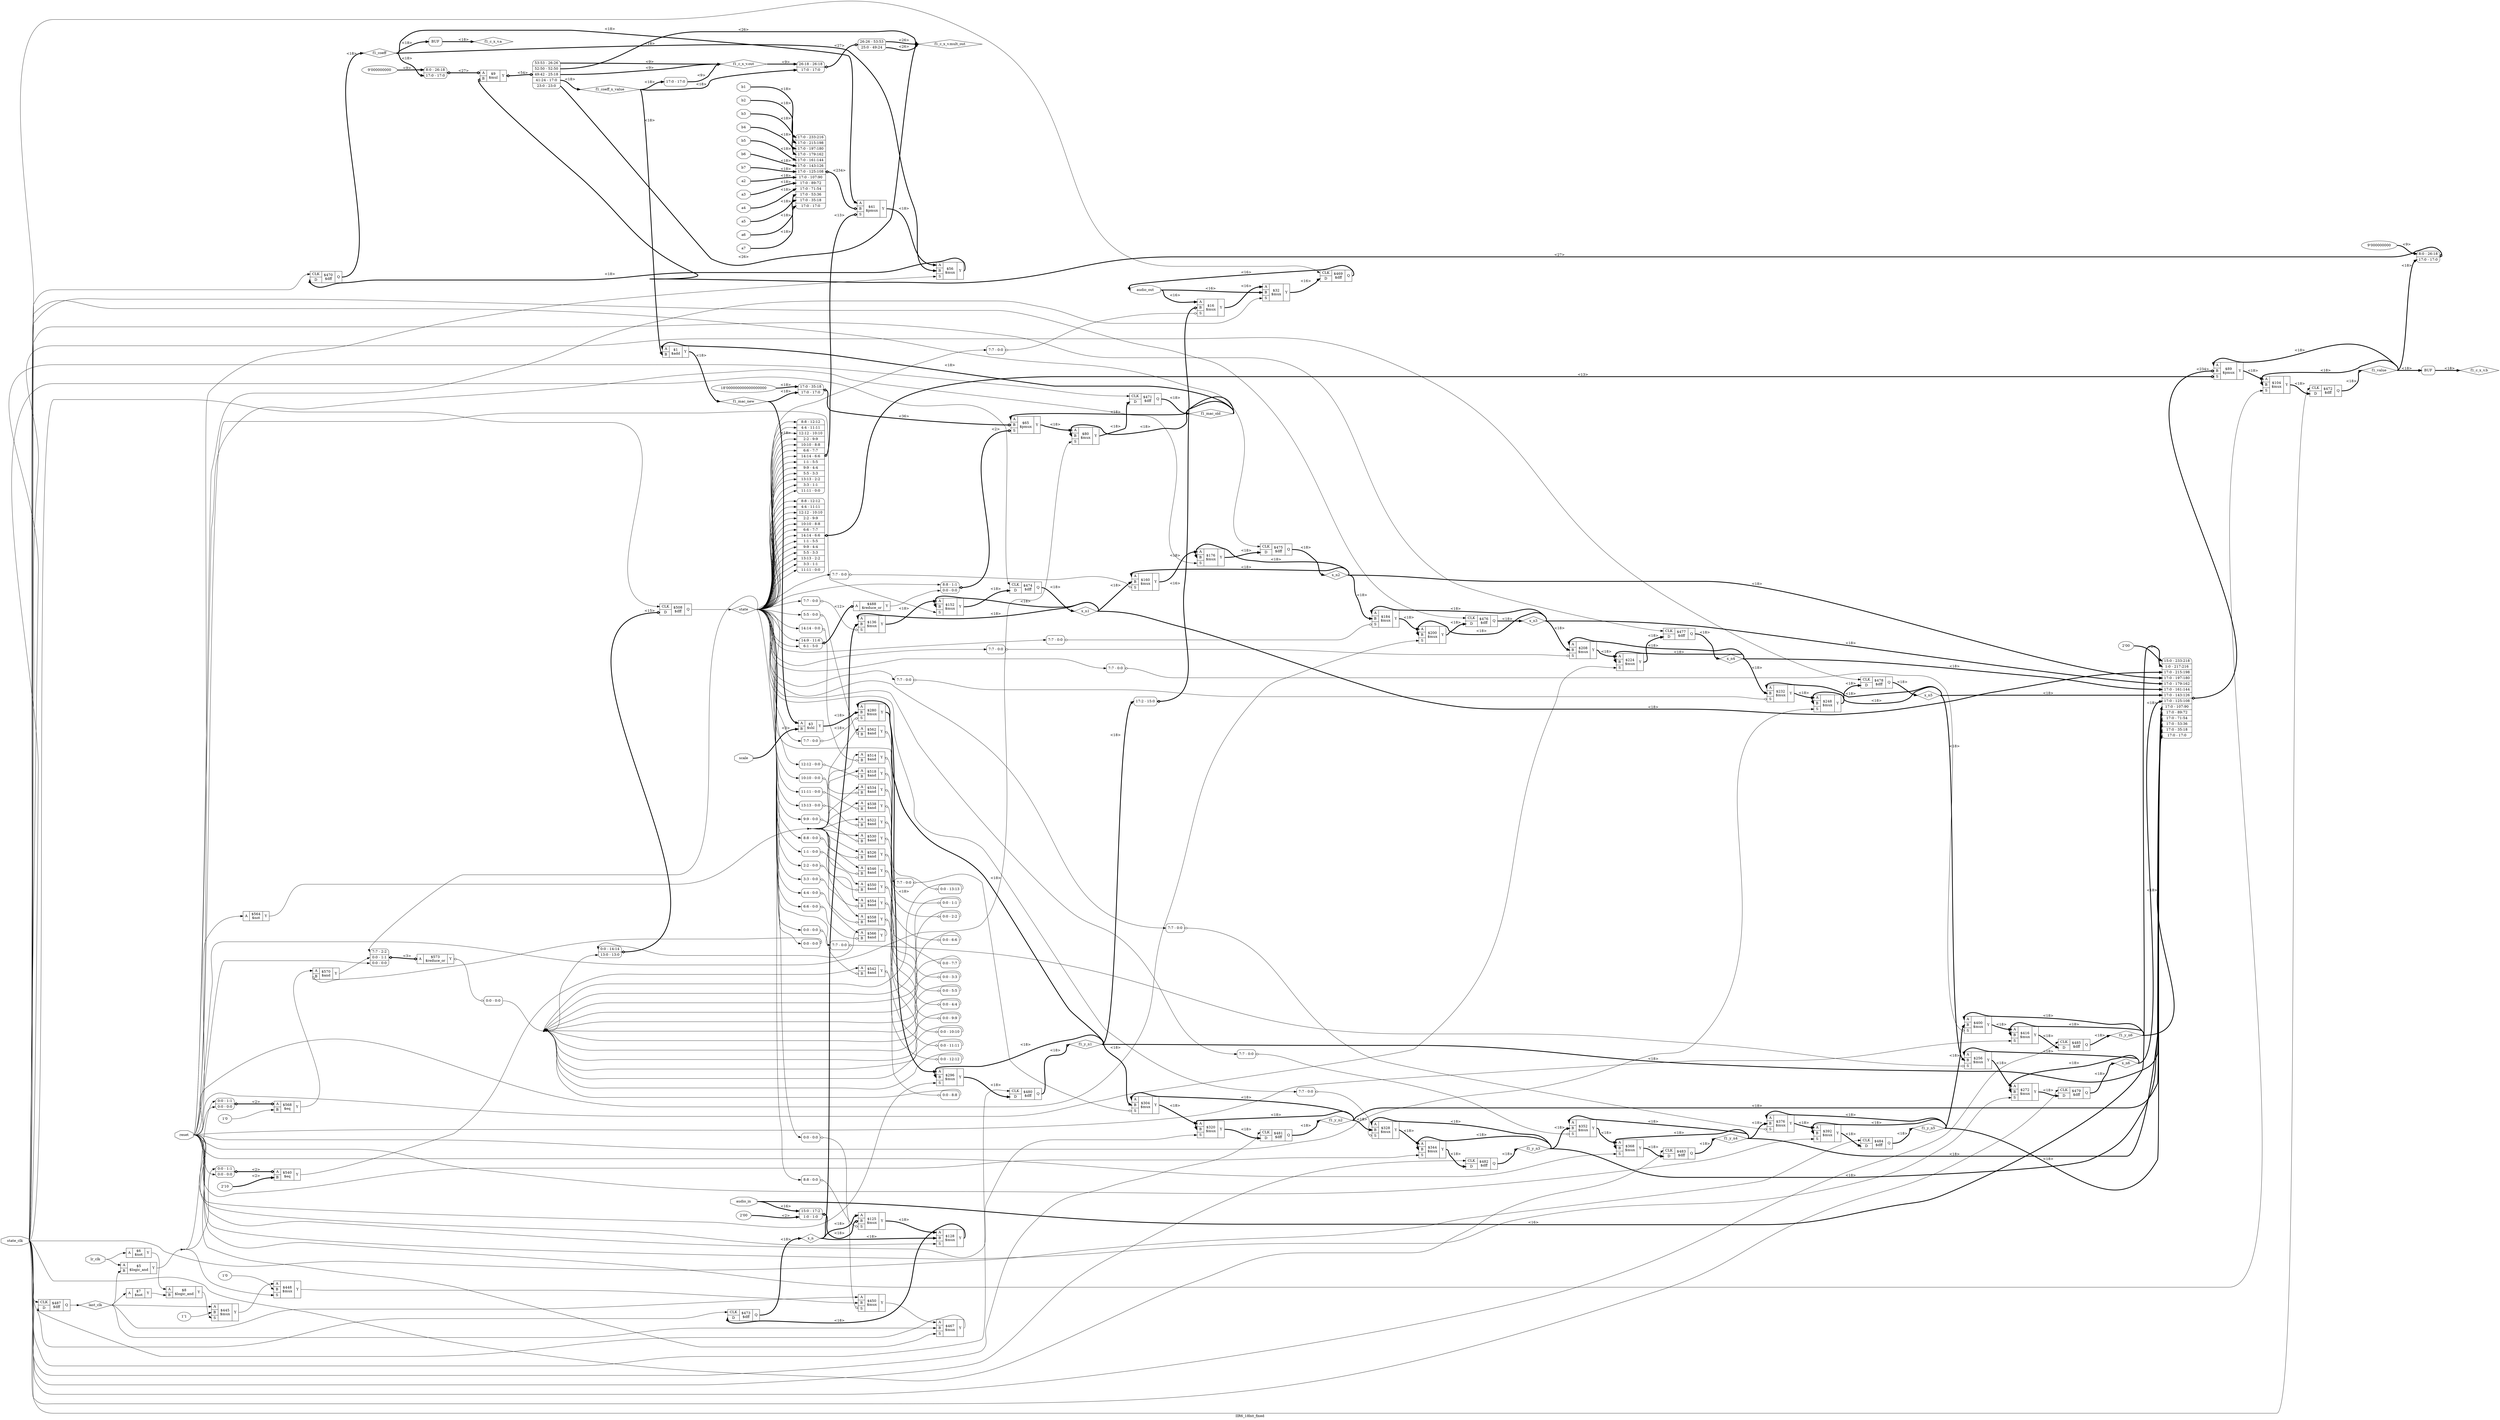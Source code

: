 digraph "IIR6_18bit_fixed" {
label="IIR6_18bit_fixed";
rankdir="LR";
remincross=true;
n2 [ shape=octagon, label="audio_out", color="black", fontcolor="black" ];
n3 [ shape=octagon, label="audio_in", color="black", fontcolor="black" ];
n4 [ shape=octagon, label="scale", color="black", fontcolor="black" ];
n5 [ shape=octagon, label="b1", color="black", fontcolor="black" ];
n6 [ shape=octagon, label="b2", color="black", fontcolor="black" ];
n7 [ shape=octagon, label="b3", color="black", fontcolor="black" ];
n8 [ shape=octagon, label="b4", color="black", fontcolor="black" ];
n9 [ shape=octagon, label="b5", color="black", fontcolor="black" ];
n10 [ shape=octagon, label="b6", color="black", fontcolor="black" ];
n11 [ shape=octagon, label="b7", color="black", fontcolor="black" ];
n12 [ shape=octagon, label="a2", color="black", fontcolor="black" ];
n13 [ shape=octagon, label="a3", color="black", fontcolor="black" ];
n14 [ shape=octagon, label="a4", color="black", fontcolor="black" ];
n15 [ shape=octagon, label="a5", color="black", fontcolor="black" ];
n16 [ shape=octagon, label="a6", color="black", fontcolor="black" ];
n17 [ shape=octagon, label="a7", color="black", fontcolor="black" ];
n18 [ shape=octagon, label="state_clk", color="black", fontcolor="black" ];
n19 [ shape=octagon, label="lr_clk", color="black", fontcolor="black" ];
n20 [ shape=octagon, label="reset", color="black", fontcolor="black" ];
n21 [ shape=diamond, label="f1_mac_new", color="black", fontcolor="black" ];
n22 [ shape=diamond, label="f1_coeff_x_value", color="black", fontcolor="black" ];
n23 [ shape=diamond, label="f1_coeff", color="black", fontcolor="black" ];
n24 [ shape=diamond, label="f1_mac_old", color="black", fontcolor="black" ];
n25 [ shape=diamond, label="f1_value", color="black", fontcolor="black" ];
n26 [ shape=diamond, label="x_n", color="black", fontcolor="black" ];
n27 [ shape=diamond, label="x_n1", color="black", fontcolor="black" ];
n28 [ shape=diamond, label="x_n2", color="black", fontcolor="black" ];
n29 [ shape=diamond, label="x_n3", color="black", fontcolor="black" ];
n30 [ shape=diamond, label="x_n4", color="black", fontcolor="black" ];
n31 [ shape=diamond, label="x_n5", color="black", fontcolor="black" ];
n32 [ shape=diamond, label="x_n6", color="black", fontcolor="black" ];
n33 [ shape=diamond, label="f1_y_n1", color="black", fontcolor="black" ];
n34 [ shape=diamond, label="f1_y_n2", color="black", fontcolor="black" ];
n35 [ shape=diamond, label="f1_y_n3", color="black", fontcolor="black" ];
n36 [ shape=diamond, label="f1_y_n4", color="black", fontcolor="black" ];
n37 [ shape=diamond, label="f1_y_n5", color="black", fontcolor="black" ];
n38 [ shape=diamond, label="f1_y_n6", color="black", fontcolor="black" ];
n39 [ shape=diamond, label="last_clk", color="black", fontcolor="black" ];
n80 [ shape=diamond, label="f1_c_x_v.out", color="black", fontcolor="black" ];
n81 [ shape=diamond, label="f1_c_x_v.a", color="black", fontcolor="black" ];
n82 [ shape=diamond, label="f1_c_x_v.b", color="black", fontcolor="black" ];
n83 [ shape=diamond, label="f1_c_x_v.mult_out", color="black", fontcolor="black" ];
n92 [ shape=diamond, label="state", color="black", fontcolor="black" ];
c98 [ shape=record, label="{{<p95> A|<p96> B}|$1\n$add|{<p97> Y}}" ];
c99 [ shape=record, label="{{<p95> A|<p96> B}|$3\n$shl|{<p97> Y}}" ];
c100 [ shape=record, label="{{<p95> A}|$564\n$not|{<p97> Y}}" ];
c101 [ shape=record, label="{{<p95> A}|$488\n$reduce_or|{<p97> Y}}" ];
x0 [ shape=record, style=rounded, label="<s1> 14:9 - 11:6 |<s0> 6:1 - 5:0 " ];
x0:e -> c101:p95:w [arrowhead=odiamond, arrowtail=odiamond, dir=both, color="black", style="setlinewidth(3)", label="<12>"];
c102 [ shape=record, label="{{<p95> A|<p96> B}|$5\n$logic_and|{<p97> Y}}" ];
c103 [ shape=record, label="{{<p95> A}|$6\n$not|{<p97> Y}}" ];
c104 [ shape=record, label="{{<p95> A}|$7\n$not|{<p97> Y}}" ];
c105 [ shape=record, label="{{<p95> A|<p96> B}|$8\n$logic_and|{<p97> Y}}" ];
c107 [ shape=record, label="{{<p95> A|<p96> B|<p106> S}|$16\n$mux|{<p97> Y}}" ];
x1 [ shape=record, style=rounded, label="<s0> 17:2 - 15:0 " ];
x1:e -> c107:p96:w [arrowhead=odiamond, arrowtail=odiamond, dir=both, color="black", style="setlinewidth(3)", label="<16>"];
x2 [ shape=record, style=rounded, label="<s0> 7:7 - 0:0 " ];
x2:e -> c107:p106:w [arrowhead=odiamond, arrowtail=odiamond, dir=both, color="black", label=""];
c108 [ shape=record, label="{{<p95> A|<p96> B|<p106> S}|$32\n$mux|{<p97> Y}}" ];
c109 [ shape=record, label="{{<p95> A|<p96> B|<p106> S}|$41\n$pmux|{<p97> Y}}" ];
x3 [ shape=record, style=rounded, label="<s12> 17:0 - 233:216 |<s11> 17:0 - 215:198 |<s10> 17:0 - 197:180 |<s9> 17:0 - 179:162 |<s8> 17:0 - 161:144 |<s7> 17:0 - 143:126 |<s6> 17:0 - 125:108 |<s5> 17:0 - 107:90 |<s4> 17:0 - 89:72 |<s3> 17:0 - 71:54 |<s2> 17:0 - 53:36 |<s1> 17:0 - 35:18 |<s0> 17:0 - 17:0 " ];
x3:e -> c109:p96:w [arrowhead=odiamond, arrowtail=odiamond, dir=both, color="black", style="setlinewidth(3)", label="<234>"];
x4 [ shape=record, style=rounded, label="<s12> 8:8 - 12:12 |<s11> 4:4 - 11:11 |<s10> 12:12 - 10:10 |<s9> 2:2 - 9:9 |<s8> 10:10 - 8:8 |<s7> 6:6 - 7:7 |<s6> 14:14 - 6:6 |<s5> 1:1 - 5:5 |<s4> 9:9 - 4:4 |<s3> 5:5 - 3:3 |<s2> 13:13 - 2:2 |<s1> 3:3 - 1:1 |<s0> 11:11 - 0:0 " ];
x4:e -> c109:p106:w [arrowhead=odiamond, arrowtail=odiamond, dir=both, color="black", style="setlinewidth(3)", label="<13>"];
c110 [ shape=record, label="{{<p95> A|<p96> B|<p106> S}|$56\n$mux|{<p97> Y}}" ];
v6 [ label="18'000000000000000000" ];
c111 [ shape=record, label="{{<p95> A|<p96> B|<p106> S}|$65\n$pmux|{<p97> Y}}" ];
x5 [ shape=record, style=rounded, label="<s1> 17:0 - 35:18 |<s0> 17:0 - 17:0 " ];
x5:e -> c111:p96:w [arrowhead=odiamond, arrowtail=odiamond, dir=both, color="black", style="setlinewidth(3)", label="<36>"];
x7 [ shape=record, style=rounded, label="<s1> 8:8 - 1:1 |<s0> 0:0 - 0:0 " ];
x7:e -> c111:p106:w [arrowhead=odiamond, arrowtail=odiamond, dir=both, color="black", style="setlinewidth(3)", label="<2>"];
c112 [ shape=record, label="{{<p95> A|<p96> B|<p106> S}|$80\n$mux|{<p97> Y}}" ];
v9 [ label="2'00" ];
c113 [ shape=record, label="{{<p95> A|<p96> B|<p106> S}|$89\n$pmux|{<p97> Y}}" ];
x8 [ shape=record, style=rounded, label="<s13> 15:0 - 233:218 |<s12> 1:0 - 217:216 |<s11> 17:0 - 215:198 |<s10> 17:0 - 197:180 |<s9> 17:0 - 179:162 |<s8> 17:0 - 161:144 |<s7> 17:0 - 143:126 |<s6> 17:0 - 125:108 |<s5> 17:0 - 107:90 |<s4> 17:0 - 89:72 |<s3> 17:0 - 71:54 |<s2> 17:0 - 53:36 |<s1> 17:0 - 35:18 |<s0> 17:0 - 17:0 " ];
x8:e -> c113:p96:w [arrowhead=odiamond, arrowtail=odiamond, dir=both, color="black", style="setlinewidth(3)", label="<234>"];
x10 [ shape=record, style=rounded, label="<s12> 8:8 - 12:12 |<s11> 4:4 - 11:11 |<s10> 12:12 - 10:10 |<s9> 2:2 - 9:9 |<s8> 10:10 - 8:8 |<s7> 6:6 - 7:7 |<s6> 14:14 - 6:6 |<s5> 1:1 - 5:5 |<s4> 9:9 - 4:4 |<s3> 5:5 - 3:3 |<s2> 13:13 - 2:2 |<s1> 3:3 - 1:1 |<s0> 11:11 - 0:0 " ];
x10:e -> c113:p106:w [arrowhead=odiamond, arrowtail=odiamond, dir=both, color="black", style="setlinewidth(3)", label="<13>"];
c114 [ shape=record, label="{{<p95> A|<p96> B|<p106> S}|$104\n$mux|{<p97> Y}}" ];
v12 [ label="2'00" ];
c115 [ shape=record, label="{{<p95> A|<p96> B|<p106> S}|$125\n$mux|{<p97> Y}}" ];
x11 [ shape=record, style=rounded, label="<s1> 15:0 - 17:2 |<s0> 1:0 - 1:0 " ];
x11:e -> c115:p96:w [arrowhead=odiamond, arrowtail=odiamond, dir=both, color="black", style="setlinewidth(3)", label="<18>"];
x13 [ shape=record, style=rounded, label="<s0> 8:8 - 0:0 " ];
x13:e -> c115:p106:w [arrowhead=odiamond, arrowtail=odiamond, dir=both, color="black", label=""];
c116 [ shape=record, label="{{<p95> A|<p96> B|<p106> S}|$128\n$mux|{<p97> Y}}" ];
c117 [ shape=record, label="{{<p95> A|<p96> B|<p106> S}|$136\n$mux|{<p97> Y}}" ];
x14 [ shape=record, style=rounded, label="<s0> 7:7 - 0:0 " ];
x14:e -> c117:p106:w [arrowhead=odiamond, arrowtail=odiamond, dir=both, color="black", label=""];
c118 [ shape=record, label="{{<p95> A|<p96> B|<p106> S}|$152\n$mux|{<p97> Y}}" ];
c119 [ shape=record, label="{{<p95> A|<p96> B|<p106> S}|$160\n$mux|{<p97> Y}}" ];
x15 [ shape=record, style=rounded, label="<s0> 7:7 - 0:0 " ];
x15:e -> c119:p106:w [arrowhead=odiamond, arrowtail=odiamond, dir=both, color="black", label=""];
c120 [ shape=record, label="{{<p95> A|<p96> B|<p106> S}|$176\n$mux|{<p97> Y}}" ];
c121 [ shape=record, label="{{<p95> A|<p96> B|<p106> S}|$184\n$mux|{<p97> Y}}" ];
x16 [ shape=record, style=rounded, label="<s0> 7:7 - 0:0 " ];
x16:e -> c121:p106:w [arrowhead=odiamond, arrowtail=odiamond, dir=both, color="black", label=""];
c122 [ shape=record, label="{{<p95> A|<p96> B|<p106> S}|$200\n$mux|{<p97> Y}}" ];
c123 [ shape=record, label="{{<p95> A|<p96> B|<p106> S}|$208\n$mux|{<p97> Y}}" ];
x17 [ shape=record, style=rounded, label="<s0> 7:7 - 0:0 " ];
x17:e -> c123:p106:w [arrowhead=odiamond, arrowtail=odiamond, dir=both, color="black", label=""];
c124 [ shape=record, label="{{<p95> A|<p96> B|<p106> S}|$224\n$mux|{<p97> Y}}" ];
c125 [ shape=record, label="{{<p95> A|<p96> B|<p106> S}|$232\n$mux|{<p97> Y}}" ];
x18 [ shape=record, style=rounded, label="<s0> 7:7 - 0:0 " ];
x18:e -> c125:p106:w [arrowhead=odiamond, arrowtail=odiamond, dir=both, color="black", label=""];
c126 [ shape=record, label="{{<p95> A|<p96> B|<p106> S}|$248\n$mux|{<p97> Y}}" ];
c127 [ shape=record, label="{{<p95> A|<p96> B|<p106> S}|$256\n$mux|{<p97> Y}}" ];
x19 [ shape=record, style=rounded, label="<s0> 7:7 - 0:0 " ];
x19:e -> c127:p106:w [arrowhead=odiamond, arrowtail=odiamond, dir=both, color="black", label=""];
c128 [ shape=record, label="{{<p95> A|<p96> B|<p106> S}|$272\n$mux|{<p97> Y}}" ];
c129 [ shape=record, label="{{<p95> A|<p96> B|<p106> S}|$280\n$mux|{<p97> Y}}" ];
x20 [ shape=record, style=rounded, label="<s0> 7:7 - 0:0 " ];
x20:e -> c129:p106:w [arrowhead=odiamond, arrowtail=odiamond, dir=both, color="black", label=""];
c130 [ shape=record, label="{{<p95> A|<p96> B|<p106> S}|$296\n$mux|{<p97> Y}}" ];
c131 [ shape=record, label="{{<p95> A|<p96> B|<p106> S}|$304\n$mux|{<p97> Y}}" ];
x21 [ shape=record, style=rounded, label="<s0> 7:7 - 0:0 " ];
x21:e -> c131:p106:w [arrowhead=odiamond, arrowtail=odiamond, dir=both, color="black", label=""];
c132 [ shape=record, label="{{<p95> A|<p96> B|<p106> S}|$320\n$mux|{<p97> Y}}" ];
c133 [ shape=record, label="{{<p95> A|<p96> B|<p106> S}|$328\n$mux|{<p97> Y}}" ];
x22 [ shape=record, style=rounded, label="<s0> 7:7 - 0:0 " ];
x22:e -> c133:p106:w [arrowhead=odiamond, arrowtail=odiamond, dir=both, color="black", label=""];
c134 [ shape=record, label="{{<p95> A|<p96> B|<p106> S}|$344\n$mux|{<p97> Y}}" ];
c135 [ shape=record, label="{{<p95> A|<p96> B|<p106> S}|$352\n$mux|{<p97> Y}}" ];
x23 [ shape=record, style=rounded, label="<s0> 7:7 - 0:0 " ];
x23:e -> c135:p106:w [arrowhead=odiamond, arrowtail=odiamond, dir=both, color="black", label=""];
c136 [ shape=record, label="{{<p95> A|<p96> B|<p106> S}|$368\n$mux|{<p97> Y}}" ];
c137 [ shape=record, label="{{<p95> A|<p96> B|<p106> S}|$376\n$mux|{<p97> Y}}" ];
x24 [ shape=record, style=rounded, label="<s0> 7:7 - 0:0 " ];
x24:e -> c137:p106:w [arrowhead=odiamond, arrowtail=odiamond, dir=both, color="black", label=""];
c138 [ shape=record, label="{{<p95> A|<p96> B|<p106> S}|$392\n$mux|{<p97> Y}}" ];
c139 [ shape=record, label="{{<p95> A|<p96> B|<p106> S}|$400\n$mux|{<p97> Y}}" ];
x25 [ shape=record, style=rounded, label="<s0> 7:7 - 0:0 " ];
x25:e -> c139:p106:w [arrowhead=odiamond, arrowtail=odiamond, dir=both, color="black", label=""];
c140 [ shape=record, label="{{<p95> A|<p96> B|<p106> S}|$416\n$mux|{<p97> Y}}" ];
v27 [ label="9'000000000" ];
v29 [ label="9'000000000" ];
c141 [ shape=record, label="{{<p95> A|<p96> B}|$9\n$mul|{<p97> Y}}" ];
x26 [ shape=record, style=rounded, label="<s1> 8:0 - 26:18 |<s0> 17:0 - 17:0 " ];
x26:e -> c141:p95:w [arrowhead=odiamond, arrowtail=odiamond, dir=both, color="black", style="setlinewidth(3)", label="<27>"];
x28 [ shape=record, style=rounded, label="<s1> 8:0 - 26:18 |<s0> 17:0 - 17:0 " ];
x28:e -> c141:p96:w [arrowhead=odiamond, arrowtail=odiamond, dir=both, color="black", style="setlinewidth(3)", label="<27>"];
x30 [ shape=record, style=rounded, label="<s4> 53:53 - 26:26 |<s3> 52:50 - 52:50 |<s2> 49:42 - 25:18 |<s1> 41:24 - 17:0 |<s0> 23:0 - 23:0 " ];
c141:p97:e -> x30:w [arrowhead=odiamond, arrowtail=odiamond, dir=both, color="black", style="setlinewidth(3)", label="<54>"];
v31 [ label="1'1" ];
c142 [ shape=record, label="{{<p95> A|<p96> B|<p106> S}|$445\n$mux|{<p97> Y}}" ];
v32 [ label="1'0" ];
c143 [ shape=record, label="{{<p95> A|<p96> B|<p106> S}|$448\n$mux|{<p97> Y}}" ];
c144 [ shape=record, label="{{<p95> A|<p96> B|<p106> S}|$450\n$mux|{<p97> Y}}" ];
x33 [ shape=record, style=rounded, label="<s0> 0:0 - 0:0 " ];
x33:e -> c144:p106:w [arrowhead=odiamond, arrowtail=odiamond, dir=both, color="black", label=""];
c145 [ shape=record, label="{{<p95> A|<p96> B}|$566\n$and|{<p97> Y}}" ];
x34 [ shape=record, style=rounded, label="<s0> 6:6 - 0:0 " ];
x34:e -> c145:p96:w [arrowhead=odiamond, arrowtail=odiamond, dir=both, color="black", label=""];
c146 [ shape=record, label="{{<p95> A|<p96> B|<p106> S}|$467\n$mux|{<p97> Y}}" ];
c150 [ shape=record, label="{{<p147> CLK|<p148> D}|$469\n$dff|{<p149> Q}}" ];
c151 [ shape=record, label="{{<p147> CLK|<p148> D}|$470\n$dff|{<p149> Q}}" ];
c152 [ shape=record, label="{{<p147> CLK|<p148> D}|$471\n$dff|{<p149> Q}}" ];
c153 [ shape=record, label="{{<p147> CLK|<p148> D}|$472\n$dff|{<p149> Q}}" ];
c154 [ shape=record, label="{{<p147> CLK|<p148> D}|$473\n$dff|{<p149> Q}}" ];
c155 [ shape=record, label="{{<p147> CLK|<p148> D}|$474\n$dff|{<p149> Q}}" ];
c156 [ shape=record, label="{{<p147> CLK|<p148> D}|$475\n$dff|{<p149> Q}}" ];
c157 [ shape=record, label="{{<p147> CLK|<p148> D}|$476\n$dff|{<p149> Q}}" ];
c158 [ shape=record, label="{{<p147> CLK|<p148> D}|$477\n$dff|{<p149> Q}}" ];
c159 [ shape=record, label="{{<p147> CLK|<p148> D}|$478\n$dff|{<p149> Q}}" ];
c160 [ shape=record, label="{{<p147> CLK|<p148> D}|$479\n$dff|{<p149> Q}}" ];
c161 [ shape=record, label="{{<p147> CLK|<p148> D}|$480\n$dff|{<p149> Q}}" ];
c162 [ shape=record, label="{{<p147> CLK|<p148> D}|$481\n$dff|{<p149> Q}}" ];
c163 [ shape=record, label="{{<p147> CLK|<p148> D}|$482\n$dff|{<p149> Q}}" ];
c164 [ shape=record, label="{{<p147> CLK|<p148> D}|$483\n$dff|{<p149> Q}}" ];
c165 [ shape=record, label="{{<p147> CLK|<p148> D}|$484\n$dff|{<p149> Q}}" ];
c166 [ shape=record, label="{{<p147> CLK|<p148> D}|$485\n$dff|{<p149> Q}}" ];
c167 [ shape=record, label="{{<p147> CLK|<p148> D}|$487\n$dff|{<p149> Q}}" ];
v36 [ label="1'0" ];
c168 [ shape=record, label="{{<p95> A|<p96> B}|$568\n$eq|{<p97> Y}}" ];
x35 [ shape=record, style=rounded, label="<s1> 0:0 - 1:1 |<s0> 0:0 - 0:0 " ];
x35:e -> c168:p95:w [arrowhead=odiamond, arrowtail=odiamond, dir=both, color="black", style="setlinewidth(3)", label="<2>"];
c169 [ shape=record, label="{{<p95> A|<p96> B}|$570\n$and|{<p97> Y}}" ];
x37 [ shape=record, style=rounded, label="<s0> 0:0 - 0:0 " ];
x37:e -> c169:p96:w [arrowhead=odiamond, arrowtail=odiamond, dir=both, color="black", label=""];
c170 [ shape=record, label="{{<p95> A}|$573\n$reduce_or|{<p97> Y}}" ];
x38 [ shape=record, style=rounded, label="<s2> 7:7 - 2:2 |<s1> 0:0 - 1:1 |<s0> 0:0 - 0:0 " ];
x38:e -> c170:p95:w [arrowhead=odiamond, arrowtail=odiamond, dir=both, color="black", style="setlinewidth(3)", label="<3>"];
x39 [ shape=record, style=rounded, label="<s0> 0:0 - 0:0 " ];
c170:p97:e -> x39:w [arrowhead=odiamond, arrowtail=odiamond, dir=both, color="black", label=""];
c171 [ shape=record, label="{{<p147> CLK|<p148> D}|$508\n$dff|{<p149> Q}}" ];
x40 [ shape=record, style=rounded, label="<s1> 0:0 - 14:14 |<s0> 13:0 - 13:0 " ];
x40:e -> c171:p148:w [arrowhead=odiamond, arrowtail=odiamond, dir=both, color="black", style="setlinewidth(3)", label="<15>"];
c172 [ shape=record, label="{{<p95> A|<p96> B}|$514\n$and|{<p97> Y}}" ];
x41 [ shape=record, style=rounded, label="<s0> 14:14 - 0:0 " ];
x41:e -> c172:p96:w [arrowhead=odiamond, arrowtail=odiamond, dir=both, color="black", label=""];
x42 [ shape=record, style=rounded, label="<s0> 0:0 - 1:1 " ];
c172:p97:e -> x42:w [arrowhead=odiamond, arrowtail=odiamond, dir=both, color="black", label=""];
c173 [ shape=record, label="{{<p95> A|<p96> B}|$518\n$and|{<p97> Y}}" ];
x43 [ shape=record, style=rounded, label="<s0> 12:12 - 0:0 " ];
x43:e -> c173:p96:w [arrowhead=odiamond, arrowtail=odiamond, dir=both, color="black", label=""];
x44 [ shape=record, style=rounded, label="<s0> 0:0 - 2:2 " ];
c173:p97:e -> x44:w [arrowhead=odiamond, arrowtail=odiamond, dir=both, color="black", label=""];
c174 [ shape=record, label="{{<p95> A|<p96> B}|$522\n$and|{<p97> Y}}" ];
x45 [ shape=record, style=rounded, label="<s0> 13:13 - 0:0 " ];
x45:e -> c174:p96:w [arrowhead=odiamond, arrowtail=odiamond, dir=both, color="black", label=""];
x46 [ shape=record, style=rounded, label="<s0> 0:0 - 3:3 " ];
c174:p97:e -> x46:w [arrowhead=odiamond, arrowtail=odiamond, dir=both, color="black", label=""];
c175 [ shape=record, label="{{<p95> A|<p96> B}|$526\n$and|{<p97> Y}}" ];
x47 [ shape=record, style=rounded, label="<s0> 8:8 - 0:0 " ];
x47:e -> c175:p96:w [arrowhead=odiamond, arrowtail=odiamond, dir=both, color="black", label=""];
x48 [ shape=record, style=rounded, label="<s0> 0:0 - 4:4 " ];
c175:p97:e -> x48:w [arrowhead=odiamond, arrowtail=odiamond, dir=both, color="black", label=""];
c176 [ shape=record, label="{{<p95> A|<p96> B}|$530\n$and|{<p97> Y}}" ];
x49 [ shape=record, style=rounded, label="<s0> 9:9 - 0:0 " ];
x49:e -> c176:p96:w [arrowhead=odiamond, arrowtail=odiamond, dir=both, color="black", label=""];
x50 [ shape=record, style=rounded, label="<s0> 0:0 - 5:5 " ];
c176:p97:e -> x50:w [arrowhead=odiamond, arrowtail=odiamond, dir=both, color="black", label=""];
c177 [ shape=record, label="{{<p95> A|<p96> B}|$534\n$and|{<p97> Y}}" ];
x51 [ shape=record, style=rounded, label="<s0> 10:10 - 0:0 " ];
x51:e -> c177:p96:w [arrowhead=odiamond, arrowtail=odiamond, dir=both, color="black", label=""];
x52 [ shape=record, style=rounded, label="<s0> 0:0 - 6:6 " ];
c177:p97:e -> x52:w [arrowhead=odiamond, arrowtail=odiamond, dir=both, color="black", label=""];
c178 [ shape=record, label="{{<p95> A|<p96> B}|$538\n$and|{<p97> Y}}" ];
x53 [ shape=record, style=rounded, label="<s0> 11:11 - 0:0 " ];
x53:e -> c178:p96:w [arrowhead=odiamond, arrowtail=odiamond, dir=both, color="black", label=""];
x54 [ shape=record, style=rounded, label="<s0> 0:0 - 7:7 " ];
c178:p97:e -> x54:w [arrowhead=odiamond, arrowtail=odiamond, dir=both, color="black", label=""];
v56 [ label="2'10" ];
c179 [ shape=record, label="{{<p95> A|<p96> B}|$540\n$eq|{<p97> Y}}" ];
x55 [ shape=record, style=rounded, label="<s1> 0:0 - 1:1 |<s0> 0:0 - 0:0 " ];
x55:e -> c179:p95:w [arrowhead=odiamond, arrowtail=odiamond, dir=both, color="black", style="setlinewidth(3)", label="<2>"];
c180 [ shape=record, label="{{<p95> A|<p96> B}|$542\n$and|{<p97> Y}}" ];
x57 [ shape=record, style=rounded, label="<s0> 0:0 - 0:0 " ];
x57:e -> c180:p96:w [arrowhead=odiamond, arrowtail=odiamond, dir=both, color="black", label=""];
x58 [ shape=record, style=rounded, label="<s0> 0:0 - 8:8 " ];
c180:p97:e -> x58:w [arrowhead=odiamond, arrowtail=odiamond, dir=both, color="black", label=""];
c181 [ shape=record, label="{{<p95> A|<p96> B}|$546\n$and|{<p97> Y}}" ];
x59 [ shape=record, style=rounded, label="<s0> 1:1 - 0:0 " ];
x59:e -> c181:p96:w [arrowhead=odiamond, arrowtail=odiamond, dir=both, color="black", label=""];
x60 [ shape=record, style=rounded, label="<s0> 0:0 - 9:9 " ];
c181:p97:e -> x60:w [arrowhead=odiamond, arrowtail=odiamond, dir=both, color="black", label=""];
c182 [ shape=record, label="{{<p95> A|<p96> B}|$550\n$and|{<p97> Y}}" ];
x61 [ shape=record, style=rounded, label="<s0> 2:2 - 0:0 " ];
x61:e -> c182:p96:w [arrowhead=odiamond, arrowtail=odiamond, dir=both, color="black", label=""];
x62 [ shape=record, style=rounded, label="<s0> 0:0 - 10:10 " ];
c182:p97:e -> x62:w [arrowhead=odiamond, arrowtail=odiamond, dir=both, color="black", label=""];
c183 [ shape=record, label="{{<p95> A|<p96> B}|$554\n$and|{<p97> Y}}" ];
x63 [ shape=record, style=rounded, label="<s0> 3:3 - 0:0 " ];
x63:e -> c183:p96:w [arrowhead=odiamond, arrowtail=odiamond, dir=both, color="black", label=""];
x64 [ shape=record, style=rounded, label="<s0> 0:0 - 11:11 " ];
c183:p97:e -> x64:w [arrowhead=odiamond, arrowtail=odiamond, dir=both, color="black", label=""];
c184 [ shape=record, label="{{<p95> A|<p96> B}|$558\n$and|{<p97> Y}}" ];
x65 [ shape=record, style=rounded, label="<s0> 4:4 - 0:0 " ];
x65:e -> c184:p96:w [arrowhead=odiamond, arrowtail=odiamond, dir=both, color="black", label=""];
x66 [ shape=record, style=rounded, label="<s0> 0:0 - 12:12 " ];
c184:p97:e -> x66:w [arrowhead=odiamond, arrowtail=odiamond, dir=both, color="black", label=""];
c185 [ shape=record, label="{{<p95> A|<p96> B}|$562\n$and|{<p97> Y}}" ];
x67 [ shape=record, style=rounded, label="<s0> 5:5 - 0:0 " ];
x67:e -> c185:p96:w [arrowhead=odiamond, arrowtail=odiamond, dir=both, color="black", label=""];
x68 [ shape=record, style=rounded, label="<s0> 0:0 - 13:13 " ];
c185:p97:e -> x68:w [arrowhead=odiamond, arrowtail=odiamond, dir=both, color="black", label=""];
x69 [ shape=record, style=rounded, label="<s0> 17:0 - 17:0 " ];
x70 [shape=box, style=rounded, label="BUF"];
x71 [shape=box, style=rounded, label="BUF"];
x72 [ shape=record, style=rounded, label="<s1> 26:18 - 26:18 |<s0> 17:0 - 17:0 " ];
x73 [ shape=record, style=rounded, label="<s1> 26:26 - 53:53 |<s0> 25:0 - 49:24 " ];
x72:e -> x73:w [arrowhead=odiamond, arrowtail=odiamond, dir=both, color="black", style="setlinewidth(3)", label="<27>"];
n10:e -> x3:s7:w [color="black", style="setlinewidth(3)", label="<18>"];
n11:e -> x3:s6:w [color="black", style="setlinewidth(3)", label="<18>"];
n12:e -> x3:s5:w [color="black", style="setlinewidth(3)", label="<18>"];
n13:e -> x3:s4:w [color="black", style="setlinewidth(3)", label="<18>"];
n14:e -> x3:s3:w [color="black", style="setlinewidth(3)", label="<18>"];
n15:e -> x3:s2:w [color="black", style="setlinewidth(3)", label="<18>"];
n16:e -> x3:s1:w [color="black", style="setlinewidth(3)", label="<18>"];
n17:e -> x3:s0:w [color="black", style="setlinewidth(3)", label="<18>"];
n18:e -> c150:p147:w [color="black", label=""];
n18:e -> c151:p147:w [color="black", label=""];
n18:e -> c152:p147:w [color="black", label=""];
n18:e -> c153:p147:w [color="black", label=""];
n18:e -> c154:p147:w [color="black", label=""];
n18:e -> c155:p147:w [color="black", label=""];
n18:e -> c156:p147:w [color="black", label=""];
n18:e -> c157:p147:w [color="black", label=""];
n18:e -> c158:p147:w [color="black", label=""];
n18:e -> c159:p147:w [color="black", label=""];
n18:e -> c160:p147:w [color="black", label=""];
n18:e -> c161:p147:w [color="black", label=""];
n18:e -> c162:p147:w [color="black", label=""];
n18:e -> c163:p147:w [color="black", label=""];
n18:e -> c164:p147:w [color="black", label=""];
n18:e -> c165:p147:w [color="black", label=""];
n18:e -> c166:p147:w [color="black", label=""];
n18:e -> c167:p147:w [color="black", label=""];
n18:e -> c171:p147:w [color="black", label=""];
n19:e -> c102:p95:w [color="black", label=""];
n19:e -> c103:p95:w [color="black", label=""];
c150:p149:e -> n2:w [color="black", style="setlinewidth(3)", label="<16>"];
n2:e -> c107:p95:w [color="black", style="setlinewidth(3)", label="<16>"];
n2:e -> c108:p96:w [color="black", style="setlinewidth(3)", label="<16>"];
n20:e -> c100:p95:w [color="black", label=""];
n20:e -> c108:p106:w [color="black", label=""];
n20:e -> c110:p106:w [color="black", label=""];
n20:e -> c112:p106:w [color="black", label=""];
n20:e -> c114:p106:w [color="black", label=""];
n20:e -> c116:p106:w [color="black", label=""];
n20:e -> c118:p106:w [color="black", label=""];
n20:e -> c120:p106:w [color="black", label=""];
n20:e -> c122:p106:w [color="black", label=""];
n20:e -> c124:p106:w [color="black", label=""];
n20:e -> c126:p106:w [color="black", label=""];
n20:e -> c128:p106:w [color="black", label=""];
n20:e -> c130:p106:w [color="black", label=""];
n20:e -> c132:p106:w [color="black", label=""];
n20:e -> c134:p106:w [color="black", label=""];
n20:e -> c136:p106:w [color="black", label=""];
n20:e -> c138:p106:w [color="black", label=""];
n20:e -> c140:p106:w [color="black", label=""];
n20:e -> c146:p106:w [color="black", label=""];
n20:e -> x35:s0:w [color="black", label=""];
n20:e -> x38:s0:w [color="black", label=""];
n20:e -> x55:s0:w [color="black", label=""];
c98:p97:e -> n21:w [color="black", style="setlinewidth(3)", label="<18>"];
n21:e -> c99:p95:w [color="black", style="setlinewidth(3)", label="<18>"];
n21:e -> x5:s0:w [color="black", style="setlinewidth(3)", label="<18>"];
x30:s1:e -> n22:w [color="black", style="setlinewidth(3)", label="<18>"];
n22:e -> c98:p96:w [color="black", style="setlinewidth(3)", label="<18>"];
n22:e -> x69:w [color="black", style="setlinewidth(3)", label="<18>"];
n22:e -> x72:s0:w [color="black", style="setlinewidth(3)", label="<18>"];
c151:p149:e -> n23:w [color="black", style="setlinewidth(3)", label="<18>"];
n23:e -> c109:p95:w [color="black", style="setlinewidth(3)", label="<18>"];
n23:e -> c110:p96:w [color="black", style="setlinewidth(3)", label="<18>"];
n23:e -> x26:s0:w [color="black", style="setlinewidth(3)", label="<18>"];
n23:e -> x70:w:w [color="black", style="setlinewidth(3)", label="<18>"];
c152:p149:e -> n24:w [color="black", style="setlinewidth(3)", label="<18>"];
n24:e -> c111:p95:w [color="black", style="setlinewidth(3)", label="<18>"];
n24:e -> c112:p96:w [color="black", style="setlinewidth(3)", label="<18>"];
n24:e -> c98:p95:w [color="black", style="setlinewidth(3)", label="<18>"];
c153:p149:e -> n25:w [color="black", style="setlinewidth(3)", label="<18>"];
n25:e -> c113:p95:w [color="black", style="setlinewidth(3)", label="<18>"];
n25:e -> c114:p96:w [color="black", style="setlinewidth(3)", label="<18>"];
n25:e -> x28:s0:w [color="black", style="setlinewidth(3)", label="<18>"];
n25:e -> x71:w:w [color="black", style="setlinewidth(3)", label="<18>"];
c154:p149:e -> n26:w [color="black", style="setlinewidth(3)", label="<18>"];
n26:e -> c115:p95:w [color="black", style="setlinewidth(3)", label="<18>"];
n26:e -> c116:p96:w [color="black", style="setlinewidth(3)", label="<18>"];
n26:e -> c117:p96:w [color="black", style="setlinewidth(3)", label="<18>"];
c155:p149:e -> n27:w [color="black", style="setlinewidth(3)", label="<18>"];
n27:e -> c117:p95:w [color="black", style="setlinewidth(3)", label="<18>"];
n27:e -> c118:p96:w [color="black", style="setlinewidth(3)", label="<18>"];
n27:e -> c119:p96:w [color="black", style="setlinewidth(3)", label="<18>"];
n27:e -> x8:s11:w [color="black", style="setlinewidth(3)", label="<18>"];
c156:p149:e -> n28:w [color="black", style="setlinewidth(3)", label="<18>"];
n28:e -> c119:p95:w [color="black", style="setlinewidth(3)", label="<18>"];
n28:e -> c120:p96:w [color="black", style="setlinewidth(3)", label="<18>"];
n28:e -> c121:p96:w [color="black", style="setlinewidth(3)", label="<18>"];
n28:e -> x8:s10:w [color="black", style="setlinewidth(3)", label="<18>"];
c157:p149:e -> n29:w [color="black", style="setlinewidth(3)", label="<18>"];
n29:e -> c121:p95:w [color="black", style="setlinewidth(3)", label="<18>"];
n29:e -> c122:p96:w [color="black", style="setlinewidth(3)", label="<18>"];
n29:e -> c123:p96:w [color="black", style="setlinewidth(3)", label="<18>"];
n29:e -> x8:s9:w [color="black", style="setlinewidth(3)", label="<18>"];
n3:e -> x11:s1:w [color="black", style="setlinewidth(3)", label="<16>"];
n3:e -> x8:s13:w [color="black", style="setlinewidth(3)", label="<16>"];
c158:p149:e -> n30:w [color="black", style="setlinewidth(3)", label="<18>"];
n30:e -> c123:p95:w [color="black", style="setlinewidth(3)", label="<18>"];
n30:e -> c124:p96:w [color="black", style="setlinewidth(3)", label="<18>"];
n30:e -> c125:p96:w [color="black", style="setlinewidth(3)", label="<18>"];
n30:e -> x8:s8:w [color="black", style="setlinewidth(3)", label="<18>"];
c159:p149:e -> n31:w [color="black", style="setlinewidth(3)", label="<18>"];
n31:e -> c125:p95:w [color="black", style="setlinewidth(3)", label="<18>"];
n31:e -> c126:p96:w [color="black", style="setlinewidth(3)", label="<18>"];
n31:e -> c127:p96:w [color="black", style="setlinewidth(3)", label="<18>"];
n31:e -> x8:s7:w [color="black", style="setlinewidth(3)", label="<18>"];
c160:p149:e -> n32:w [color="black", style="setlinewidth(3)", label="<18>"];
n32:e -> c127:p95:w [color="black", style="setlinewidth(3)", label="<18>"];
n32:e -> c128:p96:w [color="black", style="setlinewidth(3)", label="<18>"];
n32:e -> x8:s6:w [color="black", style="setlinewidth(3)", label="<18>"];
c161:p149:e -> n33:w [color="black", style="setlinewidth(3)", label="<18>"];
n33:e -> c129:p95:w [color="black", style="setlinewidth(3)", label="<18>"];
n33:e -> c130:p96:w [color="black", style="setlinewidth(3)", label="<18>"];
n33:e -> c131:p96:w [color="black", style="setlinewidth(3)", label="<18>"];
n33:e -> x1:s0:w [color="black", style="setlinewidth(3)", label="<18>"];
n33:e -> x8:s5:w [color="black", style="setlinewidth(3)", label="<18>"];
c162:p149:e -> n34:w [color="black", style="setlinewidth(3)", label="<18>"];
n34:e -> c131:p95:w [color="black", style="setlinewidth(3)", label="<18>"];
n34:e -> c132:p96:w [color="black", style="setlinewidth(3)", label="<18>"];
n34:e -> c133:p96:w [color="black", style="setlinewidth(3)", label="<18>"];
n34:e -> x8:s4:w [color="black", style="setlinewidth(3)", label="<18>"];
c163:p149:e -> n35:w [color="black", style="setlinewidth(3)", label="<18>"];
n35:e -> c133:p95:w [color="black", style="setlinewidth(3)", label="<18>"];
n35:e -> c134:p96:w [color="black", style="setlinewidth(3)", label="<18>"];
n35:e -> c135:p96:w [color="black", style="setlinewidth(3)", label="<18>"];
n35:e -> x8:s3:w [color="black", style="setlinewidth(3)", label="<18>"];
c164:p149:e -> n36:w [color="black", style="setlinewidth(3)", label="<18>"];
n36:e -> c135:p95:w [color="black", style="setlinewidth(3)", label="<18>"];
n36:e -> c136:p96:w [color="black", style="setlinewidth(3)", label="<18>"];
n36:e -> c137:p96:w [color="black", style="setlinewidth(3)", label="<18>"];
n36:e -> x8:s2:w [color="black", style="setlinewidth(3)", label="<18>"];
c165:p149:e -> n37:w [color="black", style="setlinewidth(3)", label="<18>"];
n37:e -> c137:p95:w [color="black", style="setlinewidth(3)", label="<18>"];
n37:e -> c138:p96:w [color="black", style="setlinewidth(3)", label="<18>"];
n37:e -> c139:p96:w [color="black", style="setlinewidth(3)", label="<18>"];
n37:e -> x8:s1:w [color="black", style="setlinewidth(3)", label="<18>"];
c166:p149:e -> n38:w [color="black", style="setlinewidth(3)", label="<18>"];
n38:e -> c139:p95:w [color="black", style="setlinewidth(3)", label="<18>"];
n38:e -> c140:p96:w [color="black", style="setlinewidth(3)", label="<18>"];
n38:e -> x8:s0:w [color="black", style="setlinewidth(3)", label="<18>"];
c167:p149:e -> n39:w [color="black", label=""];
n39:e -> c102:p96:w [color="black", label=""];
n39:e -> c104:p95:w [color="black", label=""];
n39:e -> c142:p95:w [color="black", label=""];
n39:e -> c144:p95:w [color="black", label=""];
n39:e -> c146:p96:w [color="black", label=""];
n4:e -> c99:p96:w [color="black", style="setlinewidth(3)", label="<3>"];
c107:p97:e -> c108:p95:w [color="black", style="setlinewidth(3)", label="<16>"];
c108:p97:e -> c150:p148:w [color="black", style="setlinewidth(3)", label="<16>"];
c110:p97:e -> c151:p148:w [color="black", style="setlinewidth(3)", label="<18>"];
c112:p97:e -> c152:p148:w [color="black", style="setlinewidth(3)", label="<18>"];
c114:p97:e -> c153:p148:w [color="black", style="setlinewidth(3)", label="<18>"];
c116:p97:e -> c154:p148:w [color="black", style="setlinewidth(3)", label="<18>"];
c118:p97:e -> c155:p148:w [color="black", style="setlinewidth(3)", label="<18>"];
c120:p97:e -> c156:p148:w [color="black", style="setlinewidth(3)", label="<18>"];
c122:p97:e -> c157:p148:w [color="black", style="setlinewidth(3)", label="<18>"];
c124:p97:e -> c158:p148:w [color="black", style="setlinewidth(3)", label="<18>"];
n5:e -> x3:s12:w [color="black", style="setlinewidth(3)", label="<18>"];
c126:p97:e -> c159:p148:w [color="black", style="setlinewidth(3)", label="<18>"];
c128:p97:e -> c160:p148:w [color="black", style="setlinewidth(3)", label="<18>"];
c130:p97:e -> c161:p148:w [color="black", style="setlinewidth(3)", label="<18>"];
c132:p97:e -> c162:p148:w [color="black", style="setlinewidth(3)", label="<18>"];
c134:p97:e -> c163:p148:w [color="black", style="setlinewidth(3)", label="<18>"];
c136:p97:e -> c164:p148:w [color="black", style="setlinewidth(3)", label="<18>"];
c138:p97:e -> c165:p148:w [color="black", style="setlinewidth(3)", label="<18>"];
c140:p97:e -> c166:p148:w [color="black", style="setlinewidth(3)", label="<18>"];
c146:p97:e -> c167:p148:w [color="black", label=""];
c99:p97:e -> c129:p96:w [color="black", style="setlinewidth(3)", label="<18>"];
n6:e -> x3:s11:w [color="black", style="setlinewidth(3)", label="<18>"];
n60 [ shape=point ];
c102:p97:e -> n60:w [color="black", label=""];
n60:e -> c143:p106:w [color="black", label=""];
n60:e -> x35:s1:w [color="black", label=""];
n60:e -> x55:s1:w [color="black", label=""];
c103:p97:e -> c105:p95:w [color="black", label=""];
c104:p97:e -> c105:p96:w [color="black", label=""];
c105:p97:e -> c142:p106:w [color="black", label=""];
c109:p97:e -> c110:p95:w [color="black", style="setlinewidth(3)", label="<18>"];
c111:p97:e -> c112:p95:w [color="black", style="setlinewidth(3)", label="<18>"];
c113:p97:e -> c114:p95:w [color="black", style="setlinewidth(3)", label="<18>"];
c115:p97:e -> c116:p95:w [color="black", style="setlinewidth(3)", label="<18>"];
c117:p97:e -> c118:p95:w [color="black", style="setlinewidth(3)", label="<18>"];
c119:p97:e -> c120:p95:w [color="black", style="setlinewidth(3)", label="<18>"];
n7:e -> x3:s10:w [color="black", style="setlinewidth(3)", label="<18>"];
c121:p97:e -> c122:p95:w [color="black", style="setlinewidth(3)", label="<18>"];
c123:p97:e -> c124:p95:w [color="black", style="setlinewidth(3)", label="<18>"];
c125:p97:e -> c126:p95:w [color="black", style="setlinewidth(3)", label="<18>"];
c127:p97:e -> c128:p95:w [color="black", style="setlinewidth(3)", label="<18>"];
c129:p97:e -> c130:p95:w [color="black", style="setlinewidth(3)", label="<18>"];
c131:p97:e -> c132:p95:w [color="black", style="setlinewidth(3)", label="<18>"];
c133:p97:e -> c134:p95:w [color="black", style="setlinewidth(3)", label="<18>"];
c135:p97:e -> c136:p95:w [color="black", style="setlinewidth(3)", label="<18>"];
c137:p97:e -> c138:p95:w [color="black", style="setlinewidth(3)", label="<18>"];
c139:p97:e -> c140:p95:w [color="black", style="setlinewidth(3)", label="<18>"];
n8:e -> x3:s9:w [color="black", style="setlinewidth(3)", label="<18>"];
x30:s2:e -> n80:w [color="black", style="setlinewidth(3)", label="<9>"];
x30:s4:e -> n80:w [color="black", style="setlinewidth(3)", label="<9>"];
x69:s0:e -> n80:w [color="black", style="setlinewidth(3)", label="<9>"];
n80:e -> x72:s1:w [color="black", style="setlinewidth(3)", label="<9>"];
x70:e:e -> n81:w [color="black", style="setlinewidth(3)", label="<18>"];
x71:e:e -> n82:w [color="black", style="setlinewidth(3)", label="<18>"];
x30:s0:e -> n83:w [color="black", style="setlinewidth(3)", label="<26>"];
x30:s3:e -> n83:w [color="black", style="setlinewidth(3)", label="<26>"];
x73:s0:e -> n83:w [color="black", style="setlinewidth(3)", label="<26>"];
x73:s1:e -> n83:w [color="black", style="setlinewidth(3)", label="<26>"];
c142:p97:e -> c143:p95:w [color="black", label=""];
c143:p97:e -> c144:p96:w [color="black", label=""];
c144:p97:e -> c146:p95:w [color="black", label=""];
n87 [ shape=point ];
x39:s0:e -> n87:w [color="black", label=""];
x42:s0:e -> n87:w [color="black", label=""];
x44:s0:e -> n87:w [color="black", label=""];
x46:s0:e -> n87:w [color="black", label=""];
x48:s0:e -> n87:w [color="black", label=""];
x50:s0:e -> n87:w [color="black", label=""];
x52:s0:e -> n87:w [color="black", label=""];
x54:s0:e -> n87:w [color="black", label=""];
x58:s0:e -> n87:w [color="black", label=""];
x60:s0:e -> n87:w [color="black", label=""];
x62:s0:e -> n87:w [color="black", label=""];
x64:s0:e -> n87:w [color="black", label=""];
x66:s0:e -> n87:w [color="black", label=""];
x68:s0:e -> n87:w [color="black", label=""];
n87:e -> x40:s0:w [color="black", label=""];
c145:p97:e -> x40:s1:w [color="black", label=""];
c168:p97:e -> c169:p95:w [color="black", label=""];
n9:e -> x3:s8:w [color="black", style="setlinewidth(3)", label="<18>"];
c169:p97:e -> x38:s1:w [color="black", label=""];
n91 [ shape=point ];
c100:p97:e -> n91:w [color="black", label=""];
n91:e -> c145:p95:w [color="black", label=""];
n91:e -> c172:p95:w [color="black", label=""];
n91:e -> c173:p95:w [color="black", label=""];
n91:e -> c174:p95:w [color="black", label=""];
n91:e -> c175:p95:w [color="black", label=""];
n91:e -> c176:p95:w [color="black", label=""];
n91:e -> c177:p95:w [color="black", label=""];
n91:e -> c178:p95:w [color="black", label=""];
n91:e -> c181:p95:w [color="black", label=""];
n91:e -> c182:p95:w [color="black", label=""];
n91:e -> c183:p95:w [color="black", label=""];
n91:e -> c184:p95:w [color="black", label=""];
n91:e -> c185:p95:w [color="black", label=""];
c171:p149:e -> n92:w [color="black", label=""];
n92:e -> x0:s0:w [color="black", label=""];
n92:e -> x0:s1:w [color="black", label=""];
n92:e -> x10:s0:w [color="black", label=""];
n92:e -> x10:s1:w [color="black", label=""];
n92:e -> x10:s10:w [color="black", label=""];
n92:e -> x10:s11:w [color="black", label=""];
n92:e -> x10:s12:w [color="black", label=""];
n92:e -> x10:s2:w [color="black", label=""];
n92:e -> x10:s3:w [color="black", label=""];
n92:e -> x10:s4:w [color="black", label=""];
n92:e -> x10:s5:w [color="black", label=""];
n92:e -> x10:s6:w [color="black", label=""];
n92:e -> x10:s7:w [color="black", label=""];
n92:e -> x10:s8:w [color="black", label=""];
n92:e -> x10:s9:w [color="black", label=""];
n92:e -> x13:s0:w [color="black", label=""];
n92:e -> x14:s0:w [color="black", label=""];
n92:e -> x15:s0:w [color="black", label=""];
n92:e -> x16:s0:w [color="black", label=""];
n92:e -> x17:s0:w [color="black", label=""];
n92:e -> x18:s0:w [color="black", label=""];
n92:e -> x19:s0:w [color="black", label=""];
n92:e -> x20:s0:w [color="black", label=""];
n92:e -> x21:s0:w [color="black", label=""];
n92:e -> x22:s0:w [color="black", label=""];
n92:e -> x23:s0:w [color="black", label=""];
n92:e -> x24:s0:w [color="black", label=""];
n92:e -> x25:s0:w [color="black", label=""];
n92:e -> x2:s0:w [color="black", label=""];
n92:e -> x33:s0:w [color="black", label=""];
n92:e -> x34:s0:w [color="black", label=""];
n92:e -> x37:s0:w [color="black", label=""];
n92:e -> x38:s2:w [color="black", label=""];
n92:e -> x41:s0:w [color="black", label=""];
n92:e -> x43:s0:w [color="black", label=""];
n92:e -> x45:s0:w [color="black", label=""];
n92:e -> x47:s0:w [color="black", label=""];
n92:e -> x49:s0:w [color="black", label=""];
n92:e -> x4:s0:w [color="black", label=""];
n92:e -> x4:s1:w [color="black", label=""];
n92:e -> x4:s10:w [color="black", label=""];
n92:e -> x4:s11:w [color="black", label=""];
n92:e -> x4:s12:w [color="black", label=""];
n92:e -> x4:s2:w [color="black", label=""];
n92:e -> x4:s3:w [color="black", label=""];
n92:e -> x4:s4:w [color="black", label=""];
n92:e -> x4:s5:w [color="black", label=""];
n92:e -> x4:s6:w [color="black", label=""];
n92:e -> x4:s7:w [color="black", label=""];
n92:e -> x4:s8:w [color="black", label=""];
n92:e -> x4:s9:w [color="black", label=""];
n92:e -> x51:s0:w [color="black", label=""];
n92:e -> x53:s0:w [color="black", label=""];
n92:e -> x57:s0:w [color="black", label=""];
n92:e -> x59:s0:w [color="black", label=""];
n92:e -> x61:s0:w [color="black", label=""];
n92:e -> x63:s0:w [color="black", label=""];
n92:e -> x65:s0:w [color="black", label=""];
n92:e -> x67:s0:w [color="black", label=""];
n92:e -> x7:s1:w [color="black", label=""];
c101:p97:e -> x7:s0:w [color="black", label=""];
c179:p97:e -> c180:p95:w [color="black", label=""];
v12:e -> x11:s0:w [color="black", style="setlinewidth(3)", label="<2>"];
v27:e -> x26:s1:w [color="black", style="setlinewidth(3)", label="<9>"];
v29:e -> x28:s1:w [color="black", style="setlinewidth(3)", label="<9>"];
v31:e -> c142:p96:w [color="black", label=""];
v32:e -> c143:p96:w [color="black", label=""];
v36:e -> c168:p96:w [color="black", label=""];
v56:e -> c179:p96:w [color="black", style="setlinewidth(3)", label="<2>"];
v6:e -> x5:s1:w [color="black", style="setlinewidth(3)", label="<18>"];
v9:e -> x8:s12:w [color="black", style="setlinewidth(3)", label="<2>"];
}
